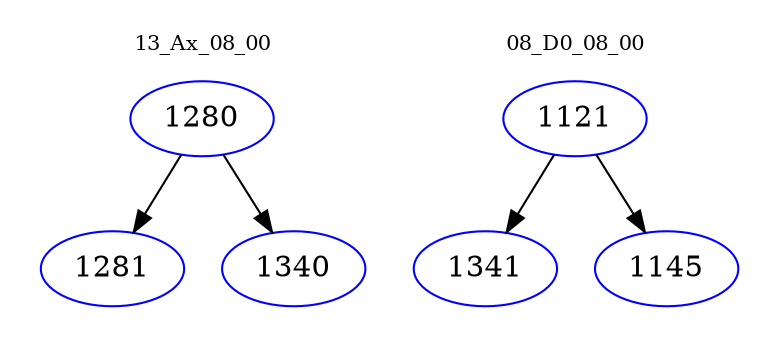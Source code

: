 digraph{
subgraph cluster_0 {
color = white
label = "13_Ax_08_00";
fontsize=10;
T0_1280 [label="1280", color="blue"]
T0_1280 -> T0_1281 [color="black"]
T0_1281 [label="1281", color="blue"]
T0_1280 -> T0_1340 [color="black"]
T0_1340 [label="1340", color="blue"]
}
subgraph cluster_1 {
color = white
label = "08_D0_08_00";
fontsize=10;
T1_1121 [label="1121", color="blue"]
T1_1121 -> T1_1341 [color="black"]
T1_1341 [label="1341", color="blue"]
T1_1121 -> T1_1145 [color="black"]
T1_1145 [label="1145", color="blue"]
}
}
